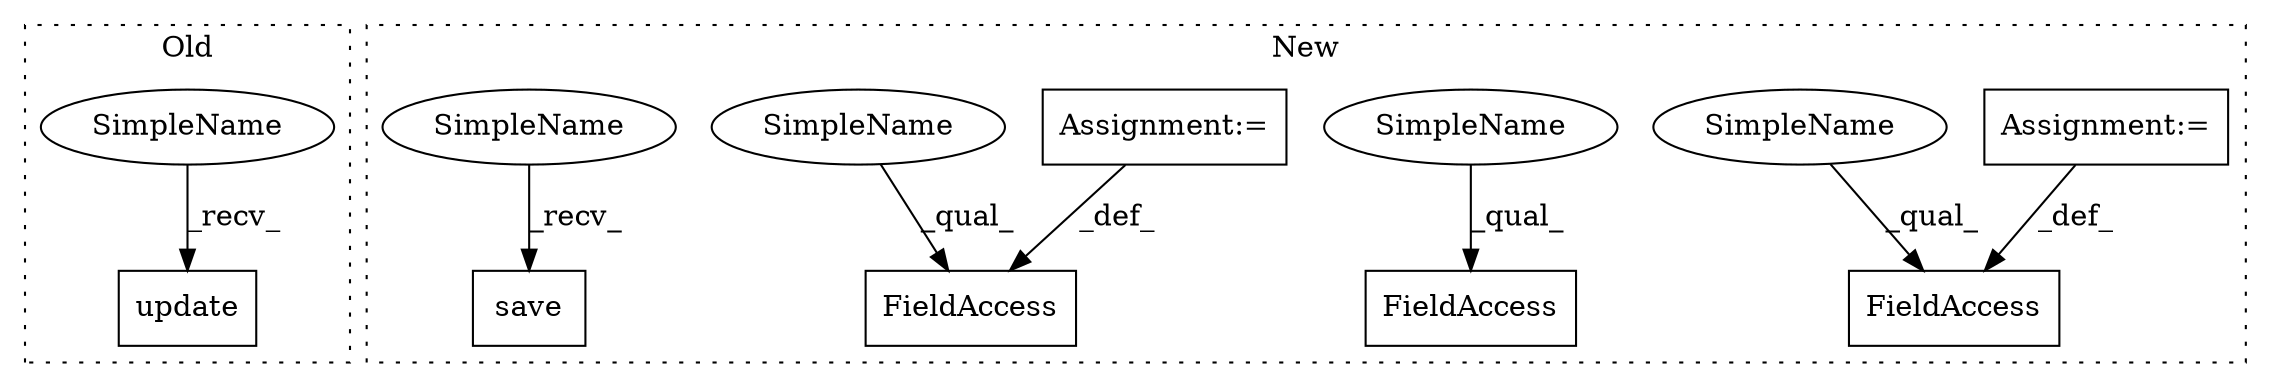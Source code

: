 digraph G {
subgraph cluster0 {
1 [label="update" a="32" s="8419,8480" l="7,1" shape="box"];
8 [label="SimpleName" a="42" s="8410" l="8" shape="ellipse"];
label = "Old";
style="dotted";
}
subgraph cluster1 {
2 [label="save" a="32" s="9088" l="6" shape="box"];
3 [label="FieldAccess" a="22" s="9041" l="11" shape="box"];
4 [label="Assignment:=" a="7" s="9052" l="1" shape="box"];
5 [label="FieldAccess" a="22" s="9252" l="11" shape="box"];
6 [label="FieldAccess" a="22" s="8996" l="10" shape="box"];
7 [label="Assignment:=" a="7" s="9006" l="1" shape="box"];
9 [label="SimpleName" a="42" s="9252" l="3" shape="ellipse"];
10 [label="SimpleName" a="42" s="9041" l="3" shape="ellipse"];
11 [label="SimpleName" a="42" s="9084" l="3" shape="ellipse"];
12 [label="SimpleName" a="42" s="8996" l="3" shape="ellipse"];
label = "New";
style="dotted";
}
4 -> 3 [label="_def_"];
7 -> 6 [label="_def_"];
8 -> 1 [label="_recv_"];
9 -> 5 [label="_qual_"];
10 -> 3 [label="_qual_"];
11 -> 2 [label="_recv_"];
12 -> 6 [label="_qual_"];
}